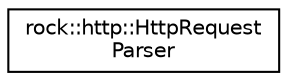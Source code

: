 digraph "类继承关系图"
{
 // LATEX_PDF_SIZE
  edge [fontname="Helvetica",fontsize="10",labelfontname="Helvetica",labelfontsize="10"];
  node [fontname="Helvetica",fontsize="10",shape=record];
  rankdir="LR";
  Node0 [label="rock::http::HttpRequest\lParser",height=0.2,width=0.4,color="black", fillcolor="white", style="filled",URL="$classrock_1_1http_1_1HttpRequestParser.html",tooltip="HTTP请求解析类"];
}
